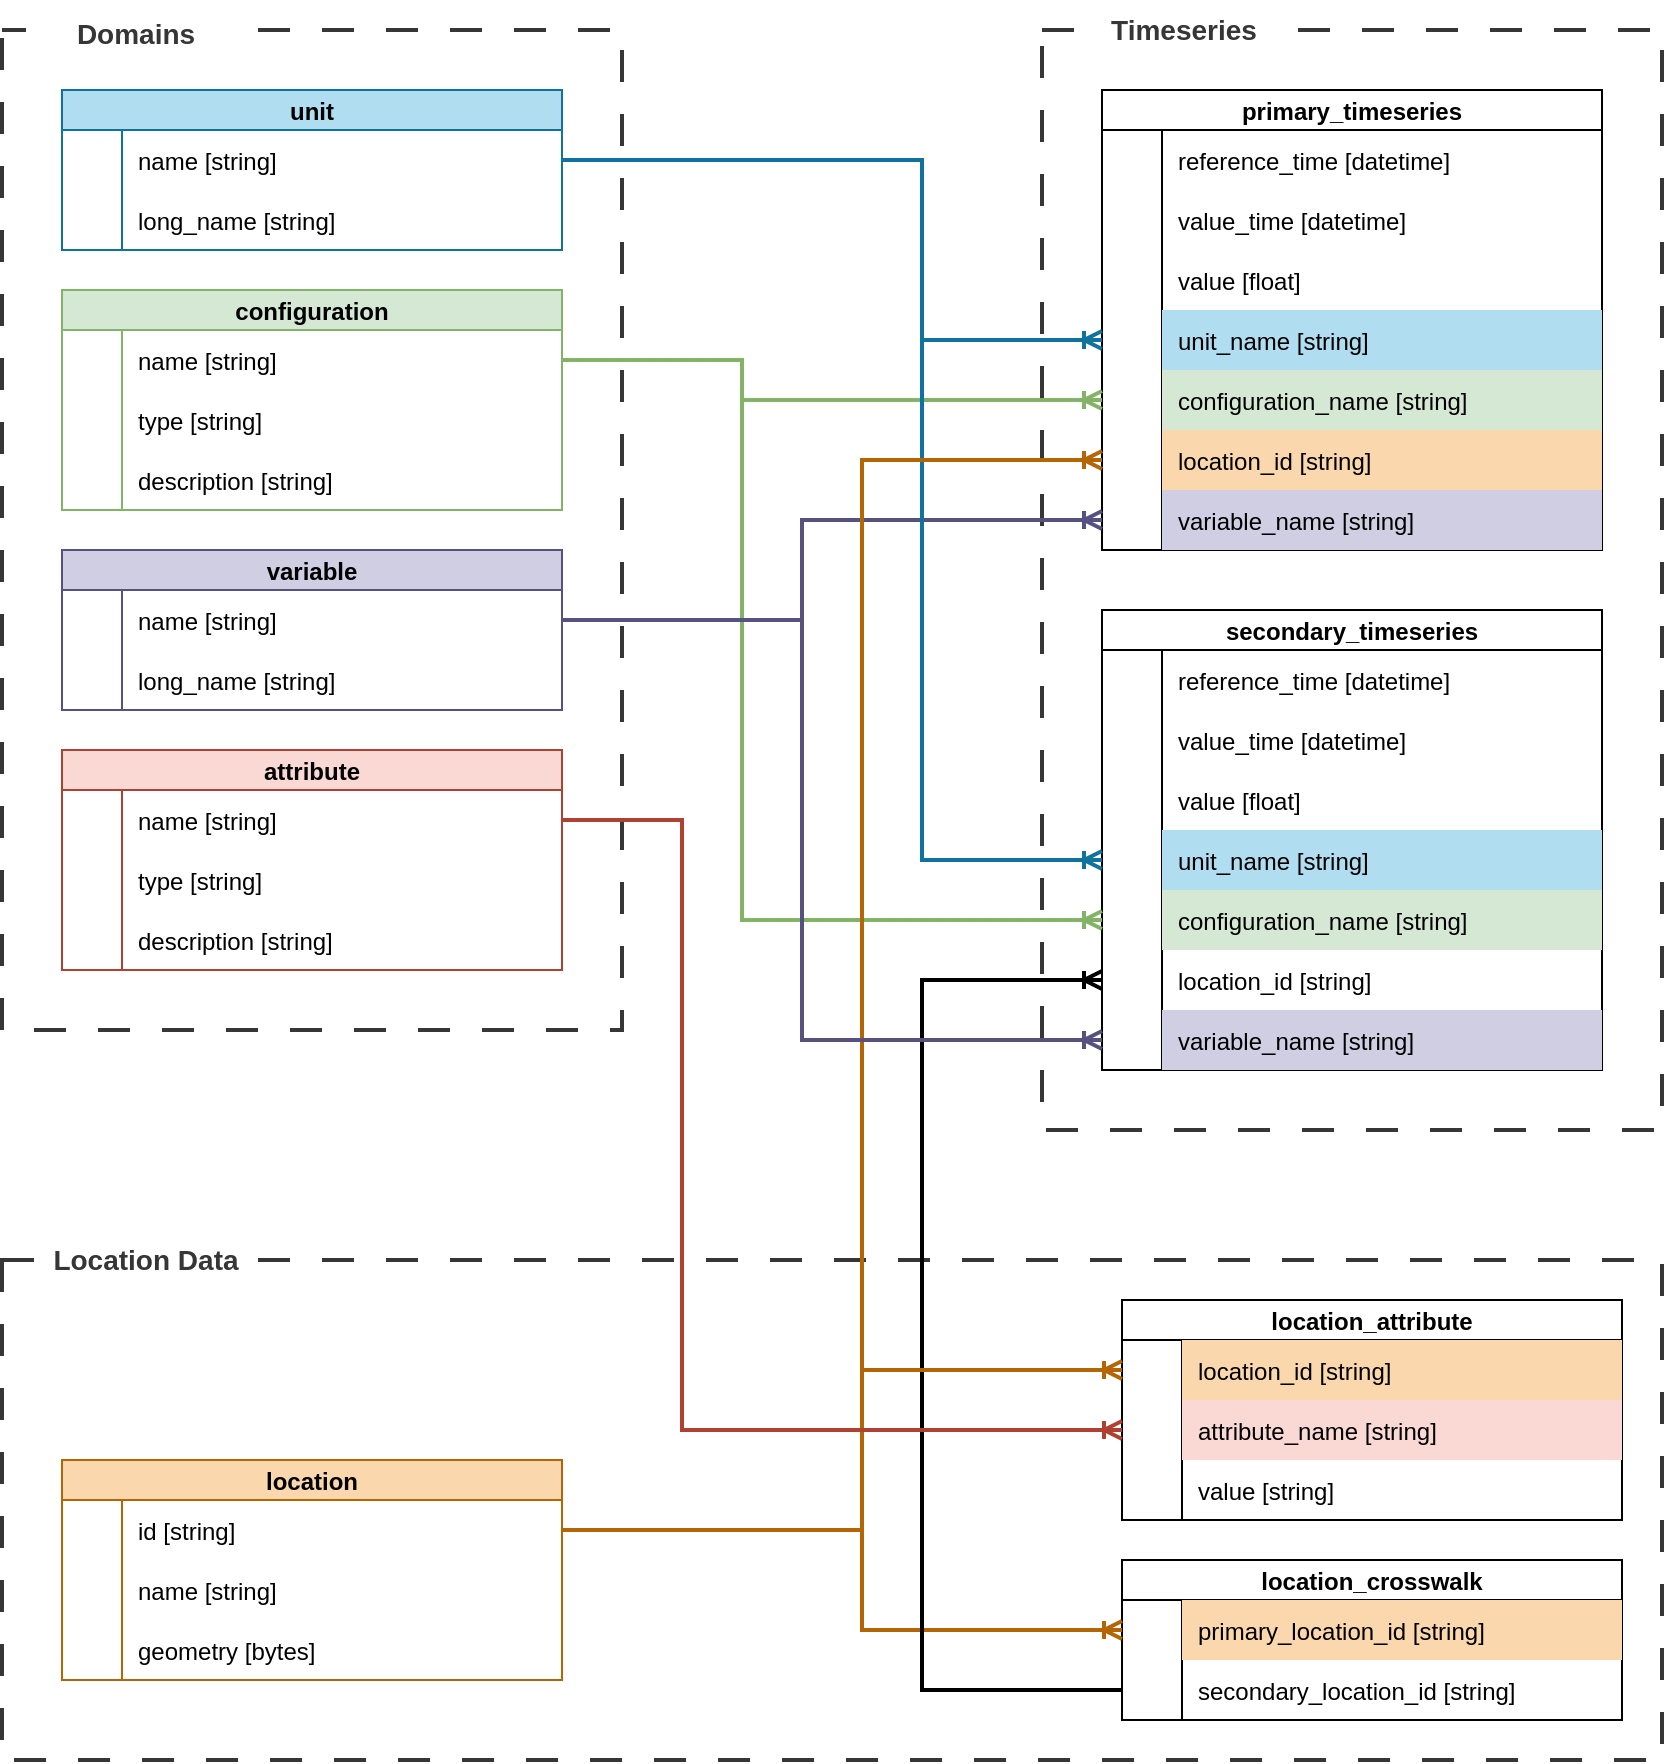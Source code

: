 <mxfile version="21.6.8" type="device">
  <diagram id="R2lEEEUBdFMjLlhIrx00" name="Page-1">
    <mxGraphModel dx="1510" dy="937" grid="1" gridSize="10" guides="1" tooltips="1" connect="1" arrows="1" fold="1" page="1" pageScale="1" pageWidth="850" pageHeight="1100" math="0" shadow="0" extFonts="Permanent Marker^https://fonts.googleapis.com/css?family=Permanent+Marker">
      <root>
        <mxCell id="0" />
        <mxCell id="1" parent="0" />
        <mxCell id="AIbRF8OjeRaeuXRw-gJv-123" value="&lt;h2&gt;&lt;br&gt;&lt;/h2&gt;" style="rounded=0;whiteSpace=wrap;html=1;fillColor=none;dashed=1;strokeWidth=2;align=left;verticalAlign=top;dashPattern=8 8;strokeColor=#363636;" vertex="1" parent="1">
          <mxGeometry x="530" y="40" width="310" height="550" as="geometry" />
        </mxCell>
        <mxCell id="AIbRF8OjeRaeuXRw-gJv-125" value="&lt;h2&gt;&lt;br&gt;&lt;/h2&gt;" style="rounded=0;whiteSpace=wrap;html=1;fillColor=none;dashed=1;strokeWidth=2;align=left;verticalAlign=top;dashPattern=8 8;strokeColor=#363636;" vertex="1" parent="1">
          <mxGeometry x="10" y="40" width="310" height="500" as="geometry" />
        </mxCell>
        <mxCell id="AIbRF8OjeRaeuXRw-gJv-122" value="&lt;h2&gt;&lt;br&gt;&lt;/h2&gt;" style="rounded=0;whiteSpace=wrap;html=1;fillColor=none;dashed=1;strokeWidth=2;align=left;verticalAlign=top;dashPattern=8 8;strokeColor=#363636;" vertex="1" parent="1">
          <mxGeometry x="10" y="655" width="830" height="250" as="geometry" />
        </mxCell>
        <mxCell id="C-vyLk0tnHw3VtMMgP7b-2" value="secondary_timeseries" style="shape=table;startSize=20;container=1;collapsible=1;childLayout=tableLayout;fixedRows=1;rowLines=0;fontStyle=1;align=center;resizeLast=1;labelBackgroundColor=none;" parent="1" vertex="1">
          <mxGeometry x="560" y="330" width="250" height="230" as="geometry" />
        </mxCell>
        <mxCell id="C-vyLk0tnHw3VtMMgP7b-6" value="" style="shape=partialRectangle;collapsible=0;dropTarget=0;pointerEvents=0;fillColor=none;points=[[0,0.5],[1,0.5]];portConstraint=eastwest;top=0;left=0;right=0;bottom=0;labelBackgroundColor=none;" parent="C-vyLk0tnHw3VtMMgP7b-2" vertex="1">
          <mxGeometry y="20" width="250" height="30" as="geometry" />
        </mxCell>
        <mxCell id="C-vyLk0tnHw3VtMMgP7b-7" value="" style="shape=partialRectangle;overflow=hidden;connectable=0;fillColor=none;top=0;left=0;bottom=0;right=0;labelBackgroundColor=none;" parent="C-vyLk0tnHw3VtMMgP7b-6" vertex="1">
          <mxGeometry width="30" height="30" as="geometry">
            <mxRectangle width="30" height="30" as="alternateBounds" />
          </mxGeometry>
        </mxCell>
        <mxCell id="C-vyLk0tnHw3VtMMgP7b-8" value="reference_time [datetime]" style="shape=partialRectangle;overflow=hidden;connectable=0;fillColor=none;top=0;left=0;bottom=0;right=0;align=left;spacingLeft=6;labelBackgroundColor=none;" parent="C-vyLk0tnHw3VtMMgP7b-6" vertex="1">
          <mxGeometry x="30" width="220" height="30" as="geometry">
            <mxRectangle width="220" height="30" as="alternateBounds" />
          </mxGeometry>
        </mxCell>
        <mxCell id="C-vyLk0tnHw3VtMMgP7b-9" value="" style="shape=partialRectangle;collapsible=0;dropTarget=0;pointerEvents=0;fillColor=none;points=[[0,0.5],[1,0.5]];portConstraint=eastwest;top=0;left=0;right=0;bottom=0;labelBackgroundColor=none;" parent="C-vyLk0tnHw3VtMMgP7b-2" vertex="1">
          <mxGeometry y="50" width="250" height="30" as="geometry" />
        </mxCell>
        <mxCell id="C-vyLk0tnHw3VtMMgP7b-10" value="" style="shape=partialRectangle;overflow=hidden;connectable=0;fillColor=none;top=0;left=0;bottom=0;right=0;labelBackgroundColor=none;" parent="C-vyLk0tnHw3VtMMgP7b-9" vertex="1">
          <mxGeometry width="30" height="30" as="geometry">
            <mxRectangle width="30" height="30" as="alternateBounds" />
          </mxGeometry>
        </mxCell>
        <mxCell id="C-vyLk0tnHw3VtMMgP7b-11" value="value_time [datetime]" style="shape=partialRectangle;overflow=hidden;connectable=0;fillColor=none;top=0;left=0;bottom=0;right=0;align=left;spacingLeft=6;labelBackgroundColor=none;" parent="C-vyLk0tnHw3VtMMgP7b-9" vertex="1">
          <mxGeometry x="30" width="220" height="30" as="geometry">
            <mxRectangle width="220" height="30" as="alternateBounds" />
          </mxGeometry>
        </mxCell>
        <mxCell id="uPF_LpUXPdytuVd4c78B-18" style="shape=partialRectangle;collapsible=0;dropTarget=0;pointerEvents=0;fillColor=none;points=[[0,0.5],[1,0.5]];portConstraint=eastwest;top=0;left=0;right=0;bottom=0;labelBackgroundColor=none;" parent="C-vyLk0tnHw3VtMMgP7b-2" vertex="1">
          <mxGeometry y="80" width="250" height="30" as="geometry" />
        </mxCell>
        <mxCell id="uPF_LpUXPdytuVd4c78B-19" style="shape=partialRectangle;overflow=hidden;connectable=0;fillColor=none;top=0;left=0;bottom=0;right=0;labelBackgroundColor=none;" parent="uPF_LpUXPdytuVd4c78B-18" vertex="1">
          <mxGeometry width="30" height="30" as="geometry">
            <mxRectangle width="30" height="30" as="alternateBounds" />
          </mxGeometry>
        </mxCell>
        <mxCell id="uPF_LpUXPdytuVd4c78B-20" value="value [float]" style="shape=partialRectangle;overflow=hidden;connectable=0;fillColor=none;top=0;left=0;bottom=0;right=0;align=left;spacingLeft=6;labelBackgroundColor=none;" parent="uPF_LpUXPdytuVd4c78B-18" vertex="1">
          <mxGeometry x="30" width="220" height="30" as="geometry">
            <mxRectangle width="220" height="30" as="alternateBounds" />
          </mxGeometry>
        </mxCell>
        <mxCell id="llrXod4CVl8gI8QNlgF8-2" style="shape=partialRectangle;collapsible=0;dropTarget=0;pointerEvents=0;fillColor=none;points=[[0,0.5],[1,0.5]];portConstraint=eastwest;top=0;left=0;right=0;bottom=0;labelBackgroundColor=none;" parent="C-vyLk0tnHw3VtMMgP7b-2" vertex="1">
          <mxGeometry y="110" width="250" height="30" as="geometry" />
        </mxCell>
        <mxCell id="llrXod4CVl8gI8QNlgF8-3" style="shape=partialRectangle;overflow=hidden;connectable=0;fillColor=none;top=0;left=0;bottom=0;right=0;labelBackgroundColor=none;" parent="llrXod4CVl8gI8QNlgF8-2" vertex="1">
          <mxGeometry width="30" height="30" as="geometry">
            <mxRectangle width="30" height="30" as="alternateBounds" />
          </mxGeometry>
        </mxCell>
        <mxCell id="llrXod4CVl8gI8QNlgF8-4" value="unit_name [string]" style="shape=partialRectangle;overflow=hidden;connectable=0;fillColor=#b1ddf0;top=0;left=0;bottom=0;right=0;align=left;spacingLeft=6;labelBackgroundColor=none;strokeColor=#10739e;" parent="llrXod4CVl8gI8QNlgF8-2" vertex="1">
          <mxGeometry x="30" width="220" height="30" as="geometry">
            <mxRectangle width="220" height="30" as="alternateBounds" />
          </mxGeometry>
        </mxCell>
        <mxCell id="llrXod4CVl8gI8QNlgF8-5" style="shape=partialRectangle;collapsible=0;dropTarget=0;pointerEvents=0;fillColor=none;points=[[0,0.5],[1,0.5]];portConstraint=eastwest;top=0;left=0;right=0;bottom=0;labelBackgroundColor=none;" parent="C-vyLk0tnHw3VtMMgP7b-2" vertex="1">
          <mxGeometry y="140" width="250" height="30" as="geometry" />
        </mxCell>
        <mxCell id="llrXod4CVl8gI8QNlgF8-6" style="shape=partialRectangle;overflow=hidden;connectable=0;fillColor=none;top=0;left=0;bottom=0;right=0;labelBackgroundColor=none;" parent="llrXod4CVl8gI8QNlgF8-5" vertex="1">
          <mxGeometry width="30" height="30" as="geometry">
            <mxRectangle width="30" height="30" as="alternateBounds" />
          </mxGeometry>
        </mxCell>
        <mxCell id="llrXod4CVl8gI8QNlgF8-7" value="configuration_name [string]" style="shape=partialRectangle;overflow=hidden;connectable=0;fillColor=#d5e8d4;top=0;left=0;bottom=0;right=0;align=left;spacingLeft=6;labelBackgroundColor=none;strokeColor=#82b366;" parent="llrXod4CVl8gI8QNlgF8-5" vertex="1">
          <mxGeometry x="30" width="220" height="30" as="geometry">
            <mxRectangle width="220" height="30" as="alternateBounds" />
          </mxGeometry>
        </mxCell>
        <mxCell id="llrXod4CVl8gI8QNlgF8-11" style="shape=partialRectangle;collapsible=0;dropTarget=0;pointerEvents=0;fillColor=none;points=[[0,0.5],[1,0.5]];portConstraint=eastwest;top=0;left=0;right=0;bottom=0;labelBackgroundColor=none;" parent="C-vyLk0tnHw3VtMMgP7b-2" vertex="1">
          <mxGeometry y="170" width="250" height="30" as="geometry" />
        </mxCell>
        <mxCell id="llrXod4CVl8gI8QNlgF8-12" style="shape=partialRectangle;overflow=hidden;connectable=0;fillColor=none;top=0;left=0;bottom=0;right=0;labelBackgroundColor=none;" parent="llrXod4CVl8gI8QNlgF8-11" vertex="1">
          <mxGeometry width="30" height="30" as="geometry">
            <mxRectangle width="30" height="30" as="alternateBounds" />
          </mxGeometry>
        </mxCell>
        <mxCell id="llrXod4CVl8gI8QNlgF8-13" value="location_id [string]" style="shape=partialRectangle;overflow=hidden;connectable=0;fillColor=none;top=0;left=0;bottom=0;right=0;align=left;spacingLeft=6;labelBackgroundColor=none;" parent="llrXod4CVl8gI8QNlgF8-11" vertex="1">
          <mxGeometry x="30" width="220" height="30" as="geometry">
            <mxRectangle width="220" height="30" as="alternateBounds" />
          </mxGeometry>
        </mxCell>
        <mxCell id="DZO0Dd6ntqgGsy7r61qD-1" style="shape=partialRectangle;collapsible=0;dropTarget=0;pointerEvents=0;fillColor=none;points=[[0,0.5],[1,0.5]];portConstraint=eastwest;top=0;left=0;right=0;bottom=0;labelBackgroundColor=none;" parent="C-vyLk0tnHw3VtMMgP7b-2" vertex="1">
          <mxGeometry y="200" width="250" height="30" as="geometry" />
        </mxCell>
        <mxCell id="DZO0Dd6ntqgGsy7r61qD-2" style="shape=partialRectangle;overflow=hidden;connectable=0;fillColor=none;top=0;left=0;bottom=0;right=0;labelBackgroundColor=none;" parent="DZO0Dd6ntqgGsy7r61qD-1" vertex="1">
          <mxGeometry width="30" height="30" as="geometry">
            <mxRectangle width="30" height="30" as="alternateBounds" />
          </mxGeometry>
        </mxCell>
        <mxCell id="DZO0Dd6ntqgGsy7r61qD-3" value="variable_name [string]" style="shape=partialRectangle;overflow=hidden;connectable=0;fillColor=#d0cee2;top=0;left=0;bottom=0;right=0;align=left;spacingLeft=6;labelBackgroundColor=none;strokeColor=#56517e;" parent="DZO0Dd6ntqgGsy7r61qD-1" vertex="1">
          <mxGeometry x="30" width="220" height="30" as="geometry">
            <mxRectangle width="220" height="30" as="alternateBounds" />
          </mxGeometry>
        </mxCell>
        <mxCell id="AIbRF8OjeRaeuXRw-gJv-1" value="unit" style="shape=table;startSize=20;container=1;collapsible=1;childLayout=tableLayout;fixedRows=1;rowLines=0;fontStyle=1;align=center;resizeLast=1;labelBackgroundColor=none;fillColor=#b1ddf0;strokeColor=#10739e;" vertex="1" parent="1">
          <mxGeometry x="40" y="70" width="250" height="80" as="geometry" />
        </mxCell>
        <mxCell id="AIbRF8OjeRaeuXRw-gJv-11" style="shape=partialRectangle;collapsible=0;dropTarget=0;pointerEvents=0;fillColor=none;points=[[0,0.5],[1,0.5]];portConstraint=eastwest;top=0;left=0;right=0;bottom=0;labelBackgroundColor=none;" vertex="1" parent="AIbRF8OjeRaeuXRw-gJv-1">
          <mxGeometry y="20" width="250" height="30" as="geometry" />
        </mxCell>
        <mxCell id="AIbRF8OjeRaeuXRw-gJv-12" style="shape=partialRectangle;overflow=hidden;connectable=0;fillColor=none;top=0;left=0;bottom=0;right=0;labelBackgroundColor=none;" vertex="1" parent="AIbRF8OjeRaeuXRw-gJv-11">
          <mxGeometry width="30" height="30" as="geometry">
            <mxRectangle width="30" height="30" as="alternateBounds" />
          </mxGeometry>
        </mxCell>
        <mxCell id="AIbRF8OjeRaeuXRw-gJv-13" value="name [string]" style="shape=partialRectangle;overflow=hidden;connectable=0;fillColor=none;top=0;left=0;bottom=0;right=0;align=left;spacingLeft=6;labelBackgroundColor=none;" vertex="1" parent="AIbRF8OjeRaeuXRw-gJv-11">
          <mxGeometry x="30" width="220" height="30" as="geometry">
            <mxRectangle width="220" height="30" as="alternateBounds" />
          </mxGeometry>
        </mxCell>
        <mxCell id="AIbRF8OjeRaeuXRw-gJv-14" style="shape=partialRectangle;collapsible=0;dropTarget=0;pointerEvents=0;fillColor=none;points=[[0,0.5],[1,0.5]];portConstraint=eastwest;top=0;left=0;right=0;bottom=0;labelBackgroundColor=none;" vertex="1" parent="AIbRF8OjeRaeuXRw-gJv-1">
          <mxGeometry y="50" width="250" height="30" as="geometry" />
        </mxCell>
        <mxCell id="AIbRF8OjeRaeuXRw-gJv-15" style="shape=partialRectangle;overflow=hidden;connectable=0;fillColor=none;top=0;left=0;bottom=0;right=0;labelBackgroundColor=none;" vertex="1" parent="AIbRF8OjeRaeuXRw-gJv-14">
          <mxGeometry width="30" height="30" as="geometry">
            <mxRectangle width="30" height="30" as="alternateBounds" />
          </mxGeometry>
        </mxCell>
        <mxCell id="AIbRF8OjeRaeuXRw-gJv-16" value="long_name [string]" style="shape=partialRectangle;overflow=hidden;connectable=0;fillColor=none;top=0;left=0;bottom=0;right=0;align=left;spacingLeft=6;labelBackgroundColor=none;" vertex="1" parent="AIbRF8OjeRaeuXRw-gJv-14">
          <mxGeometry x="30" width="220" height="30" as="geometry">
            <mxRectangle width="220" height="30" as="alternateBounds" />
          </mxGeometry>
        </mxCell>
        <mxCell id="AIbRF8OjeRaeuXRw-gJv-24" value="variable" style="shape=table;startSize=20;container=1;collapsible=1;childLayout=tableLayout;fixedRows=1;rowLines=0;fontStyle=1;align=center;resizeLast=1;labelBackgroundColor=none;fillColor=#d0cee2;strokeColor=#56517e;" vertex="1" parent="1">
          <mxGeometry x="40" y="300" width="250" height="80" as="geometry" />
        </mxCell>
        <mxCell id="AIbRF8OjeRaeuXRw-gJv-25" style="shape=partialRectangle;collapsible=0;dropTarget=0;pointerEvents=0;fillColor=none;points=[[0,0.5],[1,0.5]];portConstraint=eastwest;top=0;left=0;right=0;bottom=0;labelBackgroundColor=none;" vertex="1" parent="AIbRF8OjeRaeuXRw-gJv-24">
          <mxGeometry y="20" width="250" height="30" as="geometry" />
        </mxCell>
        <mxCell id="AIbRF8OjeRaeuXRw-gJv-26" style="shape=partialRectangle;overflow=hidden;connectable=0;fillColor=none;top=0;left=0;bottom=0;right=0;labelBackgroundColor=none;" vertex="1" parent="AIbRF8OjeRaeuXRw-gJv-25">
          <mxGeometry width="30" height="30" as="geometry">
            <mxRectangle width="30" height="30" as="alternateBounds" />
          </mxGeometry>
        </mxCell>
        <mxCell id="AIbRF8OjeRaeuXRw-gJv-27" value="name [string]" style="shape=partialRectangle;overflow=hidden;connectable=0;fillColor=none;top=0;left=0;bottom=0;right=0;align=left;spacingLeft=6;labelBackgroundColor=none;" vertex="1" parent="AIbRF8OjeRaeuXRw-gJv-25">
          <mxGeometry x="30" width="220" height="30" as="geometry">
            <mxRectangle width="220" height="30" as="alternateBounds" />
          </mxGeometry>
        </mxCell>
        <mxCell id="AIbRF8OjeRaeuXRw-gJv-28" style="shape=partialRectangle;collapsible=0;dropTarget=0;pointerEvents=0;fillColor=none;points=[[0,0.5],[1,0.5]];portConstraint=eastwest;top=0;left=0;right=0;bottom=0;labelBackgroundColor=none;" vertex="1" parent="AIbRF8OjeRaeuXRw-gJv-24">
          <mxGeometry y="50" width="250" height="30" as="geometry" />
        </mxCell>
        <mxCell id="AIbRF8OjeRaeuXRw-gJv-29" style="shape=partialRectangle;overflow=hidden;connectable=0;fillColor=none;top=0;left=0;bottom=0;right=0;labelBackgroundColor=none;" vertex="1" parent="AIbRF8OjeRaeuXRw-gJv-28">
          <mxGeometry width="30" height="30" as="geometry">
            <mxRectangle width="30" height="30" as="alternateBounds" />
          </mxGeometry>
        </mxCell>
        <mxCell id="AIbRF8OjeRaeuXRw-gJv-30" value="long_name [string]" style="shape=partialRectangle;overflow=hidden;connectable=0;fillColor=none;top=0;left=0;bottom=0;right=0;align=left;spacingLeft=6;labelBackgroundColor=none;" vertex="1" parent="AIbRF8OjeRaeuXRw-gJv-28">
          <mxGeometry x="30" width="220" height="30" as="geometry">
            <mxRectangle width="220" height="30" as="alternateBounds" />
          </mxGeometry>
        </mxCell>
        <mxCell id="AIbRF8OjeRaeuXRw-gJv-31" value="configuration" style="shape=table;startSize=20;container=1;collapsible=1;childLayout=tableLayout;fixedRows=1;rowLines=0;fontStyle=1;align=center;resizeLast=1;labelBackgroundColor=none;fillColor=#d5e8d4;strokeColor=#82b366;" vertex="1" parent="1">
          <mxGeometry x="40" y="170" width="250" height="110" as="geometry" />
        </mxCell>
        <mxCell id="AIbRF8OjeRaeuXRw-gJv-32" style="shape=partialRectangle;collapsible=0;dropTarget=0;pointerEvents=0;fillColor=none;points=[[0,0.5],[1,0.5]];portConstraint=eastwest;top=0;left=0;right=0;bottom=0;labelBackgroundColor=none;" vertex="1" parent="AIbRF8OjeRaeuXRw-gJv-31">
          <mxGeometry y="20" width="250" height="30" as="geometry" />
        </mxCell>
        <mxCell id="AIbRF8OjeRaeuXRw-gJv-33" style="shape=partialRectangle;overflow=hidden;connectable=0;fillColor=none;top=0;left=0;bottom=0;right=0;labelBackgroundColor=none;" vertex="1" parent="AIbRF8OjeRaeuXRw-gJv-32">
          <mxGeometry width="30" height="30" as="geometry">
            <mxRectangle width="30" height="30" as="alternateBounds" />
          </mxGeometry>
        </mxCell>
        <mxCell id="AIbRF8OjeRaeuXRw-gJv-34" value="name [string]" style="shape=partialRectangle;overflow=hidden;connectable=0;fillColor=none;top=0;left=0;bottom=0;right=0;align=left;spacingLeft=6;labelBackgroundColor=none;" vertex="1" parent="AIbRF8OjeRaeuXRw-gJv-32">
          <mxGeometry x="30" width="220" height="30" as="geometry">
            <mxRectangle width="220" height="30" as="alternateBounds" />
          </mxGeometry>
        </mxCell>
        <mxCell id="AIbRF8OjeRaeuXRw-gJv-35" style="shape=partialRectangle;collapsible=0;dropTarget=0;pointerEvents=0;fillColor=none;points=[[0,0.5],[1,0.5]];portConstraint=eastwest;top=0;left=0;right=0;bottom=0;labelBackgroundColor=none;" vertex="1" parent="AIbRF8OjeRaeuXRw-gJv-31">
          <mxGeometry y="50" width="250" height="30" as="geometry" />
        </mxCell>
        <mxCell id="AIbRF8OjeRaeuXRw-gJv-36" style="shape=partialRectangle;overflow=hidden;connectable=0;fillColor=none;top=0;left=0;bottom=0;right=0;labelBackgroundColor=none;" vertex="1" parent="AIbRF8OjeRaeuXRw-gJv-35">
          <mxGeometry width="30" height="30" as="geometry">
            <mxRectangle width="30" height="30" as="alternateBounds" />
          </mxGeometry>
        </mxCell>
        <mxCell id="AIbRF8OjeRaeuXRw-gJv-37" value="type [string]" style="shape=partialRectangle;overflow=hidden;connectable=0;fillColor=none;top=0;left=0;bottom=0;right=0;align=left;spacingLeft=6;labelBackgroundColor=none;" vertex="1" parent="AIbRF8OjeRaeuXRw-gJv-35">
          <mxGeometry x="30" width="220" height="30" as="geometry">
            <mxRectangle width="220" height="30" as="alternateBounds" />
          </mxGeometry>
        </mxCell>
        <mxCell id="AIbRF8OjeRaeuXRw-gJv-38" style="shape=partialRectangle;collapsible=0;dropTarget=0;pointerEvents=0;fillColor=none;points=[[0,0.5],[1,0.5]];portConstraint=eastwest;top=0;left=0;right=0;bottom=0;labelBackgroundColor=none;" vertex="1" parent="AIbRF8OjeRaeuXRw-gJv-31">
          <mxGeometry y="80" width="250" height="30" as="geometry" />
        </mxCell>
        <mxCell id="AIbRF8OjeRaeuXRw-gJv-39" style="shape=partialRectangle;overflow=hidden;connectable=0;fillColor=none;top=0;left=0;bottom=0;right=0;labelBackgroundColor=none;" vertex="1" parent="AIbRF8OjeRaeuXRw-gJv-38">
          <mxGeometry width="30" height="30" as="geometry">
            <mxRectangle width="30" height="30" as="alternateBounds" />
          </mxGeometry>
        </mxCell>
        <mxCell id="AIbRF8OjeRaeuXRw-gJv-40" value="description [string]" style="shape=partialRectangle;overflow=hidden;connectable=0;fillColor=none;top=0;left=0;bottom=0;right=0;align=left;spacingLeft=6;labelBackgroundColor=none;" vertex="1" parent="AIbRF8OjeRaeuXRw-gJv-38">
          <mxGeometry x="30" width="220" height="30" as="geometry">
            <mxRectangle width="220" height="30" as="alternateBounds" />
          </mxGeometry>
        </mxCell>
        <mxCell id="AIbRF8OjeRaeuXRw-gJv-41" value="attribute" style="shape=table;startSize=20;container=1;collapsible=1;childLayout=tableLayout;fixedRows=1;rowLines=0;fontStyle=1;align=center;resizeLast=1;labelBackgroundColor=none;fillColor=#fad9d5;strokeColor=#ae4132;" vertex="1" parent="1">
          <mxGeometry x="40" y="400" width="250" height="110" as="geometry" />
        </mxCell>
        <mxCell id="AIbRF8OjeRaeuXRw-gJv-42" style="shape=partialRectangle;collapsible=0;dropTarget=0;pointerEvents=0;fillColor=none;points=[[0,0.5],[1,0.5]];portConstraint=eastwest;top=0;left=0;right=0;bottom=0;labelBackgroundColor=none;" vertex="1" parent="AIbRF8OjeRaeuXRw-gJv-41">
          <mxGeometry y="20" width="250" height="30" as="geometry" />
        </mxCell>
        <mxCell id="AIbRF8OjeRaeuXRw-gJv-43" style="shape=partialRectangle;overflow=hidden;connectable=0;fillColor=none;top=0;left=0;bottom=0;right=0;labelBackgroundColor=none;" vertex="1" parent="AIbRF8OjeRaeuXRw-gJv-42">
          <mxGeometry width="30" height="30" as="geometry">
            <mxRectangle width="30" height="30" as="alternateBounds" />
          </mxGeometry>
        </mxCell>
        <mxCell id="AIbRF8OjeRaeuXRw-gJv-44" value="name [string]" style="shape=partialRectangle;overflow=hidden;connectable=0;fillColor=none;top=0;left=0;bottom=0;right=0;align=left;spacingLeft=6;labelBackgroundColor=none;" vertex="1" parent="AIbRF8OjeRaeuXRw-gJv-42">
          <mxGeometry x="30" width="220" height="30" as="geometry">
            <mxRectangle width="220" height="30" as="alternateBounds" />
          </mxGeometry>
        </mxCell>
        <mxCell id="AIbRF8OjeRaeuXRw-gJv-45" style="shape=partialRectangle;collapsible=0;dropTarget=0;pointerEvents=0;fillColor=none;points=[[0,0.5],[1,0.5]];portConstraint=eastwest;top=0;left=0;right=0;bottom=0;labelBackgroundColor=none;" vertex="1" parent="AIbRF8OjeRaeuXRw-gJv-41">
          <mxGeometry y="50" width="250" height="30" as="geometry" />
        </mxCell>
        <mxCell id="AIbRF8OjeRaeuXRw-gJv-46" style="shape=partialRectangle;overflow=hidden;connectable=0;fillColor=none;top=0;left=0;bottom=0;right=0;labelBackgroundColor=none;" vertex="1" parent="AIbRF8OjeRaeuXRw-gJv-45">
          <mxGeometry width="30" height="30" as="geometry">
            <mxRectangle width="30" height="30" as="alternateBounds" />
          </mxGeometry>
        </mxCell>
        <mxCell id="AIbRF8OjeRaeuXRw-gJv-47" value="type [string]" style="shape=partialRectangle;overflow=hidden;connectable=0;fillColor=none;top=0;left=0;bottom=0;right=0;align=left;spacingLeft=6;labelBackgroundColor=none;" vertex="1" parent="AIbRF8OjeRaeuXRw-gJv-45">
          <mxGeometry x="30" width="220" height="30" as="geometry">
            <mxRectangle width="220" height="30" as="alternateBounds" />
          </mxGeometry>
        </mxCell>
        <mxCell id="AIbRF8OjeRaeuXRw-gJv-48" style="shape=partialRectangle;collapsible=0;dropTarget=0;pointerEvents=0;fillColor=none;points=[[0,0.5],[1,0.5]];portConstraint=eastwest;top=0;left=0;right=0;bottom=0;labelBackgroundColor=none;" vertex="1" parent="AIbRF8OjeRaeuXRw-gJv-41">
          <mxGeometry y="80" width="250" height="30" as="geometry" />
        </mxCell>
        <mxCell id="AIbRF8OjeRaeuXRw-gJv-49" style="shape=partialRectangle;overflow=hidden;connectable=0;fillColor=none;top=0;left=0;bottom=0;right=0;labelBackgroundColor=none;" vertex="1" parent="AIbRF8OjeRaeuXRw-gJv-48">
          <mxGeometry width="30" height="30" as="geometry">
            <mxRectangle width="30" height="30" as="alternateBounds" />
          </mxGeometry>
        </mxCell>
        <mxCell id="AIbRF8OjeRaeuXRw-gJv-50" value="description [string]" style="shape=partialRectangle;overflow=hidden;connectable=0;fillColor=none;top=0;left=0;bottom=0;right=0;align=left;spacingLeft=6;labelBackgroundColor=none;" vertex="1" parent="AIbRF8OjeRaeuXRw-gJv-48">
          <mxGeometry x="30" width="220" height="30" as="geometry">
            <mxRectangle width="220" height="30" as="alternateBounds" />
          </mxGeometry>
        </mxCell>
        <mxCell id="AIbRF8OjeRaeuXRw-gJv-51" value="primary_timeseries" style="shape=table;startSize=20;container=1;collapsible=1;childLayout=tableLayout;fixedRows=1;rowLines=0;fontStyle=1;align=center;resizeLast=1;labelBackgroundColor=none;fillColor=none;" vertex="1" parent="1">
          <mxGeometry x="560" y="70" width="250" height="230" as="geometry" />
        </mxCell>
        <mxCell id="AIbRF8OjeRaeuXRw-gJv-52" value="" style="shape=partialRectangle;collapsible=0;dropTarget=0;pointerEvents=0;fillColor=none;points=[[0,0.5],[1,0.5]];portConstraint=eastwest;top=0;left=0;right=0;bottom=0;labelBackgroundColor=none;" vertex="1" parent="AIbRF8OjeRaeuXRw-gJv-51">
          <mxGeometry y="20" width="250" height="30" as="geometry" />
        </mxCell>
        <mxCell id="AIbRF8OjeRaeuXRw-gJv-53" value="" style="shape=partialRectangle;overflow=hidden;connectable=0;fillColor=none;top=0;left=0;bottom=0;right=0;labelBackgroundColor=none;" vertex="1" parent="AIbRF8OjeRaeuXRw-gJv-52">
          <mxGeometry width="30" height="30" as="geometry">
            <mxRectangle width="30" height="30" as="alternateBounds" />
          </mxGeometry>
        </mxCell>
        <mxCell id="AIbRF8OjeRaeuXRw-gJv-54" value="reference_time [datetime]" style="shape=partialRectangle;overflow=hidden;connectable=0;fillColor=none;top=0;left=0;bottom=0;right=0;align=left;spacingLeft=6;labelBackgroundColor=none;" vertex="1" parent="AIbRF8OjeRaeuXRw-gJv-52">
          <mxGeometry x="30" width="220" height="30" as="geometry">
            <mxRectangle width="220" height="30" as="alternateBounds" />
          </mxGeometry>
        </mxCell>
        <mxCell id="AIbRF8OjeRaeuXRw-gJv-55" value="" style="shape=partialRectangle;collapsible=0;dropTarget=0;pointerEvents=0;fillColor=none;points=[[0,0.5],[1,0.5]];portConstraint=eastwest;top=0;left=0;right=0;bottom=0;labelBackgroundColor=none;" vertex="1" parent="AIbRF8OjeRaeuXRw-gJv-51">
          <mxGeometry y="50" width="250" height="30" as="geometry" />
        </mxCell>
        <mxCell id="AIbRF8OjeRaeuXRw-gJv-56" value="" style="shape=partialRectangle;overflow=hidden;connectable=0;fillColor=none;top=0;left=0;bottom=0;right=0;labelBackgroundColor=none;" vertex="1" parent="AIbRF8OjeRaeuXRw-gJv-55">
          <mxGeometry width="30" height="30" as="geometry">
            <mxRectangle width="30" height="30" as="alternateBounds" />
          </mxGeometry>
        </mxCell>
        <mxCell id="AIbRF8OjeRaeuXRw-gJv-57" value="value_time [datetime]" style="shape=partialRectangle;overflow=hidden;connectable=0;fillColor=none;top=0;left=0;bottom=0;right=0;align=left;spacingLeft=6;labelBackgroundColor=none;" vertex="1" parent="AIbRF8OjeRaeuXRw-gJv-55">
          <mxGeometry x="30" width="220" height="30" as="geometry">
            <mxRectangle width="220" height="30" as="alternateBounds" />
          </mxGeometry>
        </mxCell>
        <mxCell id="AIbRF8OjeRaeuXRw-gJv-58" style="shape=partialRectangle;collapsible=0;dropTarget=0;pointerEvents=0;fillColor=none;points=[[0,0.5],[1,0.5]];portConstraint=eastwest;top=0;left=0;right=0;bottom=0;labelBackgroundColor=none;" vertex="1" parent="AIbRF8OjeRaeuXRw-gJv-51">
          <mxGeometry y="80" width="250" height="30" as="geometry" />
        </mxCell>
        <mxCell id="AIbRF8OjeRaeuXRw-gJv-59" style="shape=partialRectangle;overflow=hidden;connectable=0;fillColor=none;top=0;left=0;bottom=0;right=0;labelBackgroundColor=none;" vertex="1" parent="AIbRF8OjeRaeuXRw-gJv-58">
          <mxGeometry width="30" height="30" as="geometry">
            <mxRectangle width="30" height="30" as="alternateBounds" />
          </mxGeometry>
        </mxCell>
        <mxCell id="AIbRF8OjeRaeuXRw-gJv-60" value="value [float]" style="shape=partialRectangle;overflow=hidden;connectable=0;fillColor=none;top=0;left=0;bottom=0;right=0;align=left;spacingLeft=6;labelBackgroundColor=none;" vertex="1" parent="AIbRF8OjeRaeuXRw-gJv-58">
          <mxGeometry x="30" width="220" height="30" as="geometry">
            <mxRectangle width="220" height="30" as="alternateBounds" />
          </mxGeometry>
        </mxCell>
        <mxCell id="AIbRF8OjeRaeuXRw-gJv-61" style="shape=partialRectangle;collapsible=0;dropTarget=0;pointerEvents=0;fillColor=none;points=[[0,0.5],[1,0.5]];portConstraint=eastwest;top=0;left=0;right=0;bottom=0;labelBackgroundColor=none;" vertex="1" parent="AIbRF8OjeRaeuXRw-gJv-51">
          <mxGeometry y="110" width="250" height="30" as="geometry" />
        </mxCell>
        <mxCell id="AIbRF8OjeRaeuXRw-gJv-62" style="shape=partialRectangle;overflow=hidden;connectable=0;fillColor=none;top=0;left=0;bottom=0;right=0;labelBackgroundColor=none;" vertex="1" parent="AIbRF8OjeRaeuXRw-gJv-61">
          <mxGeometry width="30" height="30" as="geometry">
            <mxRectangle width="30" height="30" as="alternateBounds" />
          </mxGeometry>
        </mxCell>
        <mxCell id="AIbRF8OjeRaeuXRw-gJv-63" value="unit_name [string]" style="shape=partialRectangle;overflow=hidden;connectable=0;fillColor=#b1ddf0;top=0;left=0;bottom=0;right=0;align=left;spacingLeft=6;labelBackgroundColor=none;strokeColor=#10739e;" vertex="1" parent="AIbRF8OjeRaeuXRw-gJv-61">
          <mxGeometry x="30" width="220" height="30" as="geometry">
            <mxRectangle width="220" height="30" as="alternateBounds" />
          </mxGeometry>
        </mxCell>
        <mxCell id="AIbRF8OjeRaeuXRw-gJv-64" style="shape=partialRectangle;collapsible=0;dropTarget=0;pointerEvents=0;fillColor=none;points=[[0,0.5],[1,0.5]];portConstraint=eastwest;top=0;left=0;right=0;bottom=0;labelBackgroundColor=none;" vertex="1" parent="AIbRF8OjeRaeuXRw-gJv-51">
          <mxGeometry y="140" width="250" height="30" as="geometry" />
        </mxCell>
        <mxCell id="AIbRF8OjeRaeuXRw-gJv-65" style="shape=partialRectangle;overflow=hidden;connectable=0;fillColor=none;top=0;left=0;bottom=0;right=0;labelBackgroundColor=none;" vertex="1" parent="AIbRF8OjeRaeuXRw-gJv-64">
          <mxGeometry width="30" height="30" as="geometry">
            <mxRectangle width="30" height="30" as="alternateBounds" />
          </mxGeometry>
        </mxCell>
        <mxCell id="AIbRF8OjeRaeuXRw-gJv-66" value="configuration_name [string]" style="shape=partialRectangle;overflow=hidden;connectable=0;fillColor=#d5e8d4;top=0;left=0;bottom=0;right=0;align=left;spacingLeft=6;labelBackgroundColor=none;strokeColor=#82b366;" vertex="1" parent="AIbRF8OjeRaeuXRw-gJv-64">
          <mxGeometry x="30" width="220" height="30" as="geometry">
            <mxRectangle width="220" height="30" as="alternateBounds" />
          </mxGeometry>
        </mxCell>
        <mxCell id="AIbRF8OjeRaeuXRw-gJv-67" style="shape=partialRectangle;collapsible=0;dropTarget=0;pointerEvents=0;fillColor=none;points=[[0,0.5],[1,0.5]];portConstraint=eastwest;top=0;left=0;right=0;bottom=0;labelBackgroundColor=none;" vertex="1" parent="AIbRF8OjeRaeuXRw-gJv-51">
          <mxGeometry y="170" width="250" height="30" as="geometry" />
        </mxCell>
        <mxCell id="AIbRF8OjeRaeuXRw-gJv-68" style="shape=partialRectangle;overflow=hidden;connectable=0;fillColor=none;top=0;left=0;bottom=0;right=0;labelBackgroundColor=none;" vertex="1" parent="AIbRF8OjeRaeuXRw-gJv-67">
          <mxGeometry width="30" height="30" as="geometry">
            <mxRectangle width="30" height="30" as="alternateBounds" />
          </mxGeometry>
        </mxCell>
        <mxCell id="AIbRF8OjeRaeuXRw-gJv-69" value="location_id [string]" style="shape=partialRectangle;overflow=hidden;connectable=0;fillColor=#fad7ac;top=0;left=0;bottom=0;right=0;align=left;spacingLeft=6;labelBackgroundColor=none;strokeColor=#b46504;" vertex="1" parent="AIbRF8OjeRaeuXRw-gJv-67">
          <mxGeometry x="30" width="220" height="30" as="geometry">
            <mxRectangle width="220" height="30" as="alternateBounds" />
          </mxGeometry>
        </mxCell>
        <mxCell id="AIbRF8OjeRaeuXRw-gJv-70" style="shape=partialRectangle;collapsible=0;dropTarget=0;pointerEvents=0;fillColor=none;points=[[0,0.5],[1,0.5]];portConstraint=eastwest;top=0;left=0;right=0;bottom=0;labelBackgroundColor=none;" vertex="1" parent="AIbRF8OjeRaeuXRw-gJv-51">
          <mxGeometry y="200" width="250" height="30" as="geometry" />
        </mxCell>
        <mxCell id="AIbRF8OjeRaeuXRw-gJv-71" style="shape=partialRectangle;overflow=hidden;connectable=0;fillColor=none;top=0;left=0;bottom=0;right=0;labelBackgroundColor=none;" vertex="1" parent="AIbRF8OjeRaeuXRw-gJv-70">
          <mxGeometry width="30" height="30" as="geometry">
            <mxRectangle width="30" height="30" as="alternateBounds" />
          </mxGeometry>
        </mxCell>
        <mxCell id="AIbRF8OjeRaeuXRw-gJv-72" value="variable_name [string]" style="shape=partialRectangle;overflow=hidden;connectable=0;fillColor=#d0cee2;top=0;left=0;bottom=0;right=0;align=left;spacingLeft=6;labelBackgroundColor=none;strokeColor=#56517e;" vertex="1" parent="AIbRF8OjeRaeuXRw-gJv-70">
          <mxGeometry x="30" width="220" height="30" as="geometry">
            <mxRectangle width="220" height="30" as="alternateBounds" />
          </mxGeometry>
        </mxCell>
        <mxCell id="AIbRF8OjeRaeuXRw-gJv-73" value="location" style="shape=table;startSize=20;container=1;collapsible=1;childLayout=tableLayout;fixedRows=1;rowLines=0;fontStyle=1;align=center;resizeLast=1;labelBackgroundColor=none;fillColor=#fad7ac;strokeColor=#b46504;" vertex="1" parent="1">
          <mxGeometry x="40" y="755" width="250" height="110" as="geometry" />
        </mxCell>
        <mxCell id="AIbRF8OjeRaeuXRw-gJv-74" style="shape=partialRectangle;collapsible=0;dropTarget=0;pointerEvents=0;fillColor=none;points=[[0,0.5],[1,0.5]];portConstraint=eastwest;top=0;left=0;right=0;bottom=0;labelBackgroundColor=none;" vertex="1" parent="AIbRF8OjeRaeuXRw-gJv-73">
          <mxGeometry y="20" width="250" height="30" as="geometry" />
        </mxCell>
        <mxCell id="AIbRF8OjeRaeuXRw-gJv-75" style="shape=partialRectangle;overflow=hidden;connectable=0;fillColor=none;top=0;left=0;bottom=0;right=0;labelBackgroundColor=none;" vertex="1" parent="AIbRF8OjeRaeuXRw-gJv-74">
          <mxGeometry width="30" height="30" as="geometry">
            <mxRectangle width="30" height="30" as="alternateBounds" />
          </mxGeometry>
        </mxCell>
        <mxCell id="AIbRF8OjeRaeuXRw-gJv-76" value="id [string]" style="shape=partialRectangle;overflow=hidden;connectable=0;fillColor=none;top=0;left=0;bottom=0;right=0;align=left;spacingLeft=6;labelBackgroundColor=none;" vertex="1" parent="AIbRF8OjeRaeuXRw-gJv-74">
          <mxGeometry x="30" width="220" height="30" as="geometry">
            <mxRectangle width="220" height="30" as="alternateBounds" />
          </mxGeometry>
        </mxCell>
        <mxCell id="AIbRF8OjeRaeuXRw-gJv-77" style="shape=partialRectangle;collapsible=0;dropTarget=0;pointerEvents=0;fillColor=none;points=[[0,0.5],[1,0.5]];portConstraint=eastwest;top=0;left=0;right=0;bottom=0;labelBackgroundColor=none;" vertex="1" parent="AIbRF8OjeRaeuXRw-gJv-73">
          <mxGeometry y="50" width="250" height="30" as="geometry" />
        </mxCell>
        <mxCell id="AIbRF8OjeRaeuXRw-gJv-78" style="shape=partialRectangle;overflow=hidden;connectable=0;fillColor=none;top=0;left=0;bottom=0;right=0;labelBackgroundColor=none;" vertex="1" parent="AIbRF8OjeRaeuXRw-gJv-77">
          <mxGeometry width="30" height="30" as="geometry">
            <mxRectangle width="30" height="30" as="alternateBounds" />
          </mxGeometry>
        </mxCell>
        <mxCell id="AIbRF8OjeRaeuXRw-gJv-79" value="name [string]" style="shape=partialRectangle;overflow=hidden;connectable=0;fillColor=none;top=0;left=0;bottom=0;right=0;align=left;spacingLeft=6;labelBackgroundColor=none;" vertex="1" parent="AIbRF8OjeRaeuXRw-gJv-77">
          <mxGeometry x="30" width="220" height="30" as="geometry">
            <mxRectangle width="220" height="30" as="alternateBounds" />
          </mxGeometry>
        </mxCell>
        <mxCell id="AIbRF8OjeRaeuXRw-gJv-80" style="shape=partialRectangle;collapsible=0;dropTarget=0;pointerEvents=0;fillColor=none;points=[[0,0.5],[1,0.5]];portConstraint=eastwest;top=0;left=0;right=0;bottom=0;labelBackgroundColor=none;" vertex="1" parent="AIbRF8OjeRaeuXRw-gJv-73">
          <mxGeometry y="80" width="250" height="30" as="geometry" />
        </mxCell>
        <mxCell id="AIbRF8OjeRaeuXRw-gJv-81" style="shape=partialRectangle;overflow=hidden;connectable=0;fillColor=none;top=0;left=0;bottom=0;right=0;labelBackgroundColor=none;" vertex="1" parent="AIbRF8OjeRaeuXRw-gJv-80">
          <mxGeometry width="30" height="30" as="geometry">
            <mxRectangle width="30" height="30" as="alternateBounds" />
          </mxGeometry>
        </mxCell>
        <mxCell id="AIbRF8OjeRaeuXRw-gJv-82" value="geometry [bytes]" style="shape=partialRectangle;overflow=hidden;connectable=0;fillColor=none;top=0;left=0;bottom=0;right=0;align=left;spacingLeft=6;labelBackgroundColor=none;" vertex="1" parent="AIbRF8OjeRaeuXRw-gJv-80">
          <mxGeometry x="30" width="220" height="30" as="geometry">
            <mxRectangle width="220" height="30" as="alternateBounds" />
          </mxGeometry>
        </mxCell>
        <mxCell id="AIbRF8OjeRaeuXRw-gJv-83" value="location_attribute" style="shape=table;startSize=20;container=1;collapsible=1;childLayout=tableLayout;fixedRows=1;rowLines=0;fontStyle=1;align=center;resizeLast=1;labelBackgroundColor=none;" vertex="1" parent="1">
          <mxGeometry x="570" y="675" width="250" height="110" as="geometry" />
        </mxCell>
        <mxCell id="AIbRF8OjeRaeuXRw-gJv-84" style="shape=partialRectangle;collapsible=0;dropTarget=0;pointerEvents=0;fillColor=none;points=[[0,0.5],[1,0.5]];portConstraint=eastwest;top=0;left=0;right=0;bottom=0;labelBackgroundColor=none;" vertex="1" parent="AIbRF8OjeRaeuXRw-gJv-83">
          <mxGeometry y="20" width="250" height="30" as="geometry" />
        </mxCell>
        <mxCell id="AIbRF8OjeRaeuXRw-gJv-85" style="shape=partialRectangle;overflow=hidden;connectable=0;fillColor=none;top=0;left=0;bottom=0;right=0;labelBackgroundColor=none;" vertex="1" parent="AIbRF8OjeRaeuXRw-gJv-84">
          <mxGeometry width="30" height="30" as="geometry">
            <mxRectangle width="30" height="30" as="alternateBounds" />
          </mxGeometry>
        </mxCell>
        <mxCell id="AIbRF8OjeRaeuXRw-gJv-86" value="location_id [string]" style="shape=partialRectangle;overflow=hidden;connectable=0;fillColor=#fad7ac;top=0;left=0;bottom=0;right=0;align=left;spacingLeft=6;labelBackgroundColor=none;strokeColor=#b46504;" vertex="1" parent="AIbRF8OjeRaeuXRw-gJv-84">
          <mxGeometry x="30" width="220" height="30" as="geometry">
            <mxRectangle width="220" height="30" as="alternateBounds" />
          </mxGeometry>
        </mxCell>
        <mxCell id="AIbRF8OjeRaeuXRw-gJv-87" style="shape=partialRectangle;collapsible=0;dropTarget=0;pointerEvents=0;fillColor=none;points=[[0,0.5],[1,0.5]];portConstraint=eastwest;top=0;left=0;right=0;bottom=0;labelBackgroundColor=none;" vertex="1" parent="AIbRF8OjeRaeuXRw-gJv-83">
          <mxGeometry y="50" width="250" height="30" as="geometry" />
        </mxCell>
        <mxCell id="AIbRF8OjeRaeuXRw-gJv-88" style="shape=partialRectangle;overflow=hidden;connectable=0;fillColor=none;top=0;left=0;bottom=0;right=0;labelBackgroundColor=none;" vertex="1" parent="AIbRF8OjeRaeuXRw-gJv-87">
          <mxGeometry width="30" height="30" as="geometry">
            <mxRectangle width="30" height="30" as="alternateBounds" />
          </mxGeometry>
        </mxCell>
        <mxCell id="AIbRF8OjeRaeuXRw-gJv-89" value="attribute_name [string]" style="shape=partialRectangle;overflow=hidden;connectable=0;fillColor=#fad9d5;top=0;left=0;bottom=0;right=0;align=left;spacingLeft=6;labelBackgroundColor=none;strokeColor=#ae4132;" vertex="1" parent="AIbRF8OjeRaeuXRw-gJv-87">
          <mxGeometry x="30" width="220" height="30" as="geometry">
            <mxRectangle width="220" height="30" as="alternateBounds" />
          </mxGeometry>
        </mxCell>
        <mxCell id="AIbRF8OjeRaeuXRw-gJv-90" style="shape=partialRectangle;collapsible=0;dropTarget=0;pointerEvents=0;fillColor=none;points=[[0,0.5],[1,0.5]];portConstraint=eastwest;top=0;left=0;right=0;bottom=0;labelBackgroundColor=none;" vertex="1" parent="AIbRF8OjeRaeuXRw-gJv-83">
          <mxGeometry y="80" width="250" height="30" as="geometry" />
        </mxCell>
        <mxCell id="AIbRF8OjeRaeuXRw-gJv-91" style="shape=partialRectangle;overflow=hidden;connectable=0;fillColor=none;top=0;left=0;bottom=0;right=0;labelBackgroundColor=none;" vertex="1" parent="AIbRF8OjeRaeuXRw-gJv-90">
          <mxGeometry width="30" height="30" as="geometry">
            <mxRectangle width="30" height="30" as="alternateBounds" />
          </mxGeometry>
        </mxCell>
        <mxCell id="AIbRF8OjeRaeuXRw-gJv-92" value="value [string]" style="shape=partialRectangle;overflow=hidden;connectable=0;fillColor=none;top=0;left=0;bottom=0;right=0;align=left;spacingLeft=6;labelBackgroundColor=none;" vertex="1" parent="AIbRF8OjeRaeuXRw-gJv-90">
          <mxGeometry x="30" width="220" height="30" as="geometry">
            <mxRectangle width="220" height="30" as="alternateBounds" />
          </mxGeometry>
        </mxCell>
        <mxCell id="AIbRF8OjeRaeuXRw-gJv-93" value="location_crosswalk" style="shape=table;startSize=20;container=1;collapsible=1;childLayout=tableLayout;fixedRows=1;rowLines=0;fontStyle=1;align=center;resizeLast=1;labelBackgroundColor=none;" vertex="1" parent="1">
          <mxGeometry x="570" y="805" width="250" height="80" as="geometry" />
        </mxCell>
        <mxCell id="AIbRF8OjeRaeuXRw-gJv-94" style="shape=partialRectangle;collapsible=0;dropTarget=0;pointerEvents=0;fillColor=none;points=[[0,0.5],[1,0.5]];portConstraint=eastwest;top=0;left=0;right=0;bottom=0;labelBackgroundColor=none;" vertex="1" parent="AIbRF8OjeRaeuXRw-gJv-93">
          <mxGeometry y="20" width="250" height="30" as="geometry" />
        </mxCell>
        <mxCell id="AIbRF8OjeRaeuXRw-gJv-95" style="shape=partialRectangle;overflow=hidden;connectable=0;fillColor=none;top=0;left=0;bottom=0;right=0;labelBackgroundColor=none;" vertex="1" parent="AIbRF8OjeRaeuXRw-gJv-94">
          <mxGeometry width="30" height="30" as="geometry">
            <mxRectangle width="30" height="30" as="alternateBounds" />
          </mxGeometry>
        </mxCell>
        <mxCell id="AIbRF8OjeRaeuXRw-gJv-96" value="primary_location_id [string]" style="shape=partialRectangle;overflow=hidden;connectable=0;fillColor=#fad7ac;top=0;left=0;bottom=0;right=0;align=left;spacingLeft=6;labelBackgroundColor=none;strokeColor=#b46504;" vertex="1" parent="AIbRF8OjeRaeuXRw-gJv-94">
          <mxGeometry x="30" width="220" height="30" as="geometry">
            <mxRectangle width="220" height="30" as="alternateBounds" />
          </mxGeometry>
        </mxCell>
        <mxCell id="AIbRF8OjeRaeuXRw-gJv-97" style="shape=partialRectangle;collapsible=0;dropTarget=0;pointerEvents=0;fillColor=none;points=[[0,0.5],[1,0.5]];portConstraint=eastwest;top=0;left=0;right=0;bottom=0;labelBackgroundColor=none;" vertex="1" parent="AIbRF8OjeRaeuXRw-gJv-93">
          <mxGeometry y="50" width="250" height="30" as="geometry" />
        </mxCell>
        <mxCell id="AIbRF8OjeRaeuXRw-gJv-98" style="shape=partialRectangle;overflow=hidden;connectable=0;fillColor=none;top=0;left=0;bottom=0;right=0;labelBackgroundColor=none;" vertex="1" parent="AIbRF8OjeRaeuXRw-gJv-97">
          <mxGeometry width="30" height="30" as="geometry">
            <mxRectangle width="30" height="30" as="alternateBounds" />
          </mxGeometry>
        </mxCell>
        <mxCell id="AIbRF8OjeRaeuXRw-gJv-99" value="secondary_location_id [string]" style="shape=partialRectangle;overflow=hidden;connectable=0;fillColor=none;top=0;left=0;bottom=0;right=0;align=left;spacingLeft=6;labelBackgroundColor=none;" vertex="1" parent="AIbRF8OjeRaeuXRw-gJv-97">
          <mxGeometry x="30" width="220" height="30" as="geometry">
            <mxRectangle width="220" height="30" as="alternateBounds" />
          </mxGeometry>
        </mxCell>
        <mxCell id="AIbRF8OjeRaeuXRw-gJv-103" style="edgeStyle=orthogonalEdgeStyle;rounded=0;orthogonalLoop=1;jettySize=auto;html=1;exitX=1;exitY=0.5;exitDx=0;exitDy=0;entryX=0;entryY=0.5;entryDx=0;entryDy=0;labelBackgroundColor=none;fontColor=default;fillColor=#b1ddf0;strokeColor=#10739e;strokeWidth=2;endArrow=ERoneToMany;endFill=0;" edge="1" parent="1" source="AIbRF8OjeRaeuXRw-gJv-11" target="AIbRF8OjeRaeuXRw-gJv-61">
          <mxGeometry relative="1" as="geometry">
            <Array as="points">
              <mxPoint x="470" y="105" />
              <mxPoint x="470" y="195" />
            </Array>
          </mxGeometry>
        </mxCell>
        <mxCell id="AIbRF8OjeRaeuXRw-gJv-104" style="edgeStyle=orthogonalEdgeStyle;rounded=0;orthogonalLoop=1;jettySize=auto;html=1;exitX=1;exitY=0.5;exitDx=0;exitDy=0;entryX=0;entryY=0.5;entryDx=0;entryDy=0;labelBackgroundColor=none;fontColor=default;fillColor=#d5e8d4;strokeColor=#82b366;strokeWidth=2;endArrow=ERoneToMany;endFill=0;" edge="1" parent="1" source="AIbRF8OjeRaeuXRw-gJv-32" target="AIbRF8OjeRaeuXRw-gJv-64">
          <mxGeometry relative="1" as="geometry">
            <Array as="points">
              <mxPoint x="380" y="205" />
              <mxPoint x="380" y="225" />
            </Array>
          </mxGeometry>
        </mxCell>
        <mxCell id="AIbRF8OjeRaeuXRw-gJv-105" style="edgeStyle=orthogonalEdgeStyle;rounded=0;orthogonalLoop=1;jettySize=auto;html=1;exitX=1;exitY=0.5;exitDx=0;exitDy=0;entryX=0;entryY=0.5;entryDx=0;entryDy=0;labelBackgroundColor=none;fontColor=default;fillColor=#d0cee2;strokeColor=#56517e;strokeWidth=2;endArrow=ERoneToMany;endFill=0;" edge="1" parent="1" source="AIbRF8OjeRaeuXRw-gJv-25" target="AIbRF8OjeRaeuXRw-gJv-70">
          <mxGeometry relative="1" as="geometry">
            <Array as="points">
              <mxPoint x="410" y="335" />
              <mxPoint x="410" y="285" />
            </Array>
          </mxGeometry>
        </mxCell>
        <mxCell id="AIbRF8OjeRaeuXRw-gJv-108" style="edgeStyle=orthogonalEdgeStyle;rounded=0;orthogonalLoop=1;jettySize=auto;html=1;exitX=1;exitY=0.5;exitDx=0;exitDy=0;entryX=0;entryY=0.5;entryDx=0;entryDy=0;labelBackgroundColor=none;fontColor=default;fillColor=#fad7ac;strokeColor=#b46504;strokeWidth=2;endArrow=ERoneToMany;endFill=0;" edge="1" parent="1" source="AIbRF8OjeRaeuXRw-gJv-74" target="AIbRF8OjeRaeuXRw-gJv-94">
          <mxGeometry relative="1" as="geometry">
            <Array as="points">
              <mxPoint x="440" y="790" />
              <mxPoint x="440" y="840" />
            </Array>
          </mxGeometry>
        </mxCell>
        <mxCell id="AIbRF8OjeRaeuXRw-gJv-109" style="edgeStyle=orthogonalEdgeStyle;rounded=0;orthogonalLoop=1;jettySize=auto;html=1;exitX=0;exitY=0.5;exitDx=0;exitDy=0;labelBackgroundColor=none;fontColor=default;strokeWidth=2;endArrow=ERoneToMany;endFill=0;entryX=0;entryY=0.5;entryDx=0;entryDy=0;" edge="1" parent="1" source="AIbRF8OjeRaeuXRw-gJv-97" target="llrXod4CVl8gI8QNlgF8-11">
          <mxGeometry relative="1" as="geometry">
            <mxPoint x="450" y="510" as="targetPoint" />
            <Array as="points">
              <mxPoint x="470" y="870" />
              <mxPoint x="470" y="515" />
            </Array>
          </mxGeometry>
        </mxCell>
        <mxCell id="AIbRF8OjeRaeuXRw-gJv-111" style="edgeStyle=orthogonalEdgeStyle;rounded=0;orthogonalLoop=1;jettySize=auto;html=1;exitX=1;exitY=0.5;exitDx=0;exitDy=0;labelBackgroundColor=none;fontColor=default;fillColor=#d5e8d4;strokeColor=#82b366;strokeWidth=2;endArrow=ERoneToMany;endFill=0;entryX=0;entryY=0.5;entryDx=0;entryDy=0;" edge="1" parent="1" source="AIbRF8OjeRaeuXRw-gJv-32" target="llrXod4CVl8gI8QNlgF8-5">
          <mxGeometry relative="1" as="geometry">
            <mxPoint x="460" y="520" as="targetPoint" />
            <Array as="points">
              <mxPoint x="380" y="205" />
              <mxPoint x="380" y="485" />
            </Array>
          </mxGeometry>
        </mxCell>
        <mxCell id="AIbRF8OjeRaeuXRw-gJv-112" style="edgeStyle=orthogonalEdgeStyle;rounded=0;orthogonalLoop=1;jettySize=auto;html=1;exitX=1;exitY=0.5;exitDx=0;exitDy=0;labelBackgroundColor=none;fontColor=default;fillColor=#b1ddf0;strokeColor=#10739e;strokeWidth=2;endArrow=ERoneToMany;endFill=0;entryX=0;entryY=0.5;entryDx=0;entryDy=0;" edge="1" parent="1" source="AIbRF8OjeRaeuXRw-gJv-11" target="llrXod4CVl8gI8QNlgF8-2">
          <mxGeometry relative="1" as="geometry">
            <mxPoint x="450" y="480" as="targetPoint" />
            <Array as="points">
              <mxPoint x="470" y="105" />
              <mxPoint x="470" y="455" />
            </Array>
          </mxGeometry>
        </mxCell>
        <mxCell id="AIbRF8OjeRaeuXRw-gJv-113" style="edgeStyle=orthogonalEdgeStyle;rounded=0;orthogonalLoop=1;jettySize=auto;html=1;exitX=1;exitY=0.5;exitDx=0;exitDy=0;entryX=0;entryY=0.5;entryDx=0;entryDy=0;labelBackgroundColor=none;fontColor=default;fillColor=#fad7ac;strokeColor=#b46504;strokeWidth=2;endArrow=ERoneToMany;endFill=0;" edge="1" parent="1" source="AIbRF8OjeRaeuXRw-gJv-74" target="AIbRF8OjeRaeuXRw-gJv-67">
          <mxGeometry relative="1" as="geometry">
            <Array as="points">
              <mxPoint x="440" y="790" />
              <mxPoint x="440" y="255" />
            </Array>
          </mxGeometry>
        </mxCell>
        <mxCell id="AIbRF8OjeRaeuXRw-gJv-115" style="edgeStyle=orthogonalEdgeStyle;rounded=0;orthogonalLoop=1;jettySize=auto;html=1;exitX=1;exitY=0.5;exitDx=0;exitDy=0;labelBackgroundColor=none;fontColor=default;fillColor=#d0cee2;strokeColor=#56517e;strokeWidth=2;endArrow=ERoneToMany;endFill=0;entryX=0;entryY=0.5;entryDx=0;entryDy=0;" edge="1" parent="1" source="AIbRF8OjeRaeuXRw-gJv-25" target="DZO0Dd6ntqgGsy7r61qD-1">
          <mxGeometry relative="1" as="geometry">
            <mxPoint x="460" y="600" as="targetPoint" />
            <Array as="points">
              <mxPoint x="410" y="335" />
              <mxPoint x="410" y="545" />
            </Array>
          </mxGeometry>
        </mxCell>
        <mxCell id="AIbRF8OjeRaeuXRw-gJv-119" style="edgeStyle=orthogonalEdgeStyle;rounded=0;orthogonalLoop=1;jettySize=auto;html=1;exitX=1;exitY=0.5;exitDx=0;exitDy=0;entryX=0;entryY=0.5;entryDx=0;entryDy=0;fillColor=#fad7ac;strokeColor=#b46504;strokeWidth=2;endArrow=ERoneToMany;endFill=0;" edge="1" parent="1" source="AIbRF8OjeRaeuXRw-gJv-74" target="AIbRF8OjeRaeuXRw-gJv-84">
          <mxGeometry relative="1" as="geometry">
            <Array as="points">
              <mxPoint x="440" y="790" />
              <mxPoint x="440" y="710" />
            </Array>
          </mxGeometry>
        </mxCell>
        <mxCell id="AIbRF8OjeRaeuXRw-gJv-120" style="edgeStyle=orthogonalEdgeStyle;rounded=0;orthogonalLoop=1;jettySize=auto;html=1;exitX=1;exitY=0.5;exitDx=0;exitDy=0;fillColor=#fad9d5;strokeColor=#ae4132;strokeWidth=2;endArrow=ERoneToMany;endFill=0;entryX=0;entryY=0.5;entryDx=0;entryDy=0;" edge="1" parent="1" source="AIbRF8OjeRaeuXRw-gJv-42" target="AIbRF8OjeRaeuXRw-gJv-87">
          <mxGeometry relative="1" as="geometry">
            <Array as="points">
              <mxPoint x="350" y="435" />
              <mxPoint x="350" y="740" />
            </Array>
          </mxGeometry>
        </mxCell>
        <mxCell id="AIbRF8OjeRaeuXRw-gJv-126" value="Location Data" style="text;html=1;align=center;verticalAlign=middle;whiteSpace=wrap;rounded=0;fillColor=default;fontSize=14;fontStyle=1;fontColor=#363636;" vertex="1" parent="1">
          <mxGeometry x="27" y="640" width="110" height="30" as="geometry" />
        </mxCell>
        <mxCell id="AIbRF8OjeRaeuXRw-gJv-127" value="Domains" style="text;html=1;align=center;verticalAlign=middle;whiteSpace=wrap;rounded=0;fillColor=default;fontSize=14;fontStyle=1;fontColor=#363636;" vertex="1" parent="1">
          <mxGeometry x="22" y="27" width="110" height="30" as="geometry" />
        </mxCell>
        <mxCell id="AIbRF8OjeRaeuXRw-gJv-128" value="Timeseries" style="text;html=1;align=center;verticalAlign=middle;whiteSpace=wrap;rounded=0;fillColor=default;fontSize=14;fontStyle=1;fontColor=#363636;" vertex="1" parent="1">
          <mxGeometry x="546" y="25" width="110" height="30" as="geometry" />
        </mxCell>
      </root>
    </mxGraphModel>
  </diagram>
</mxfile>
